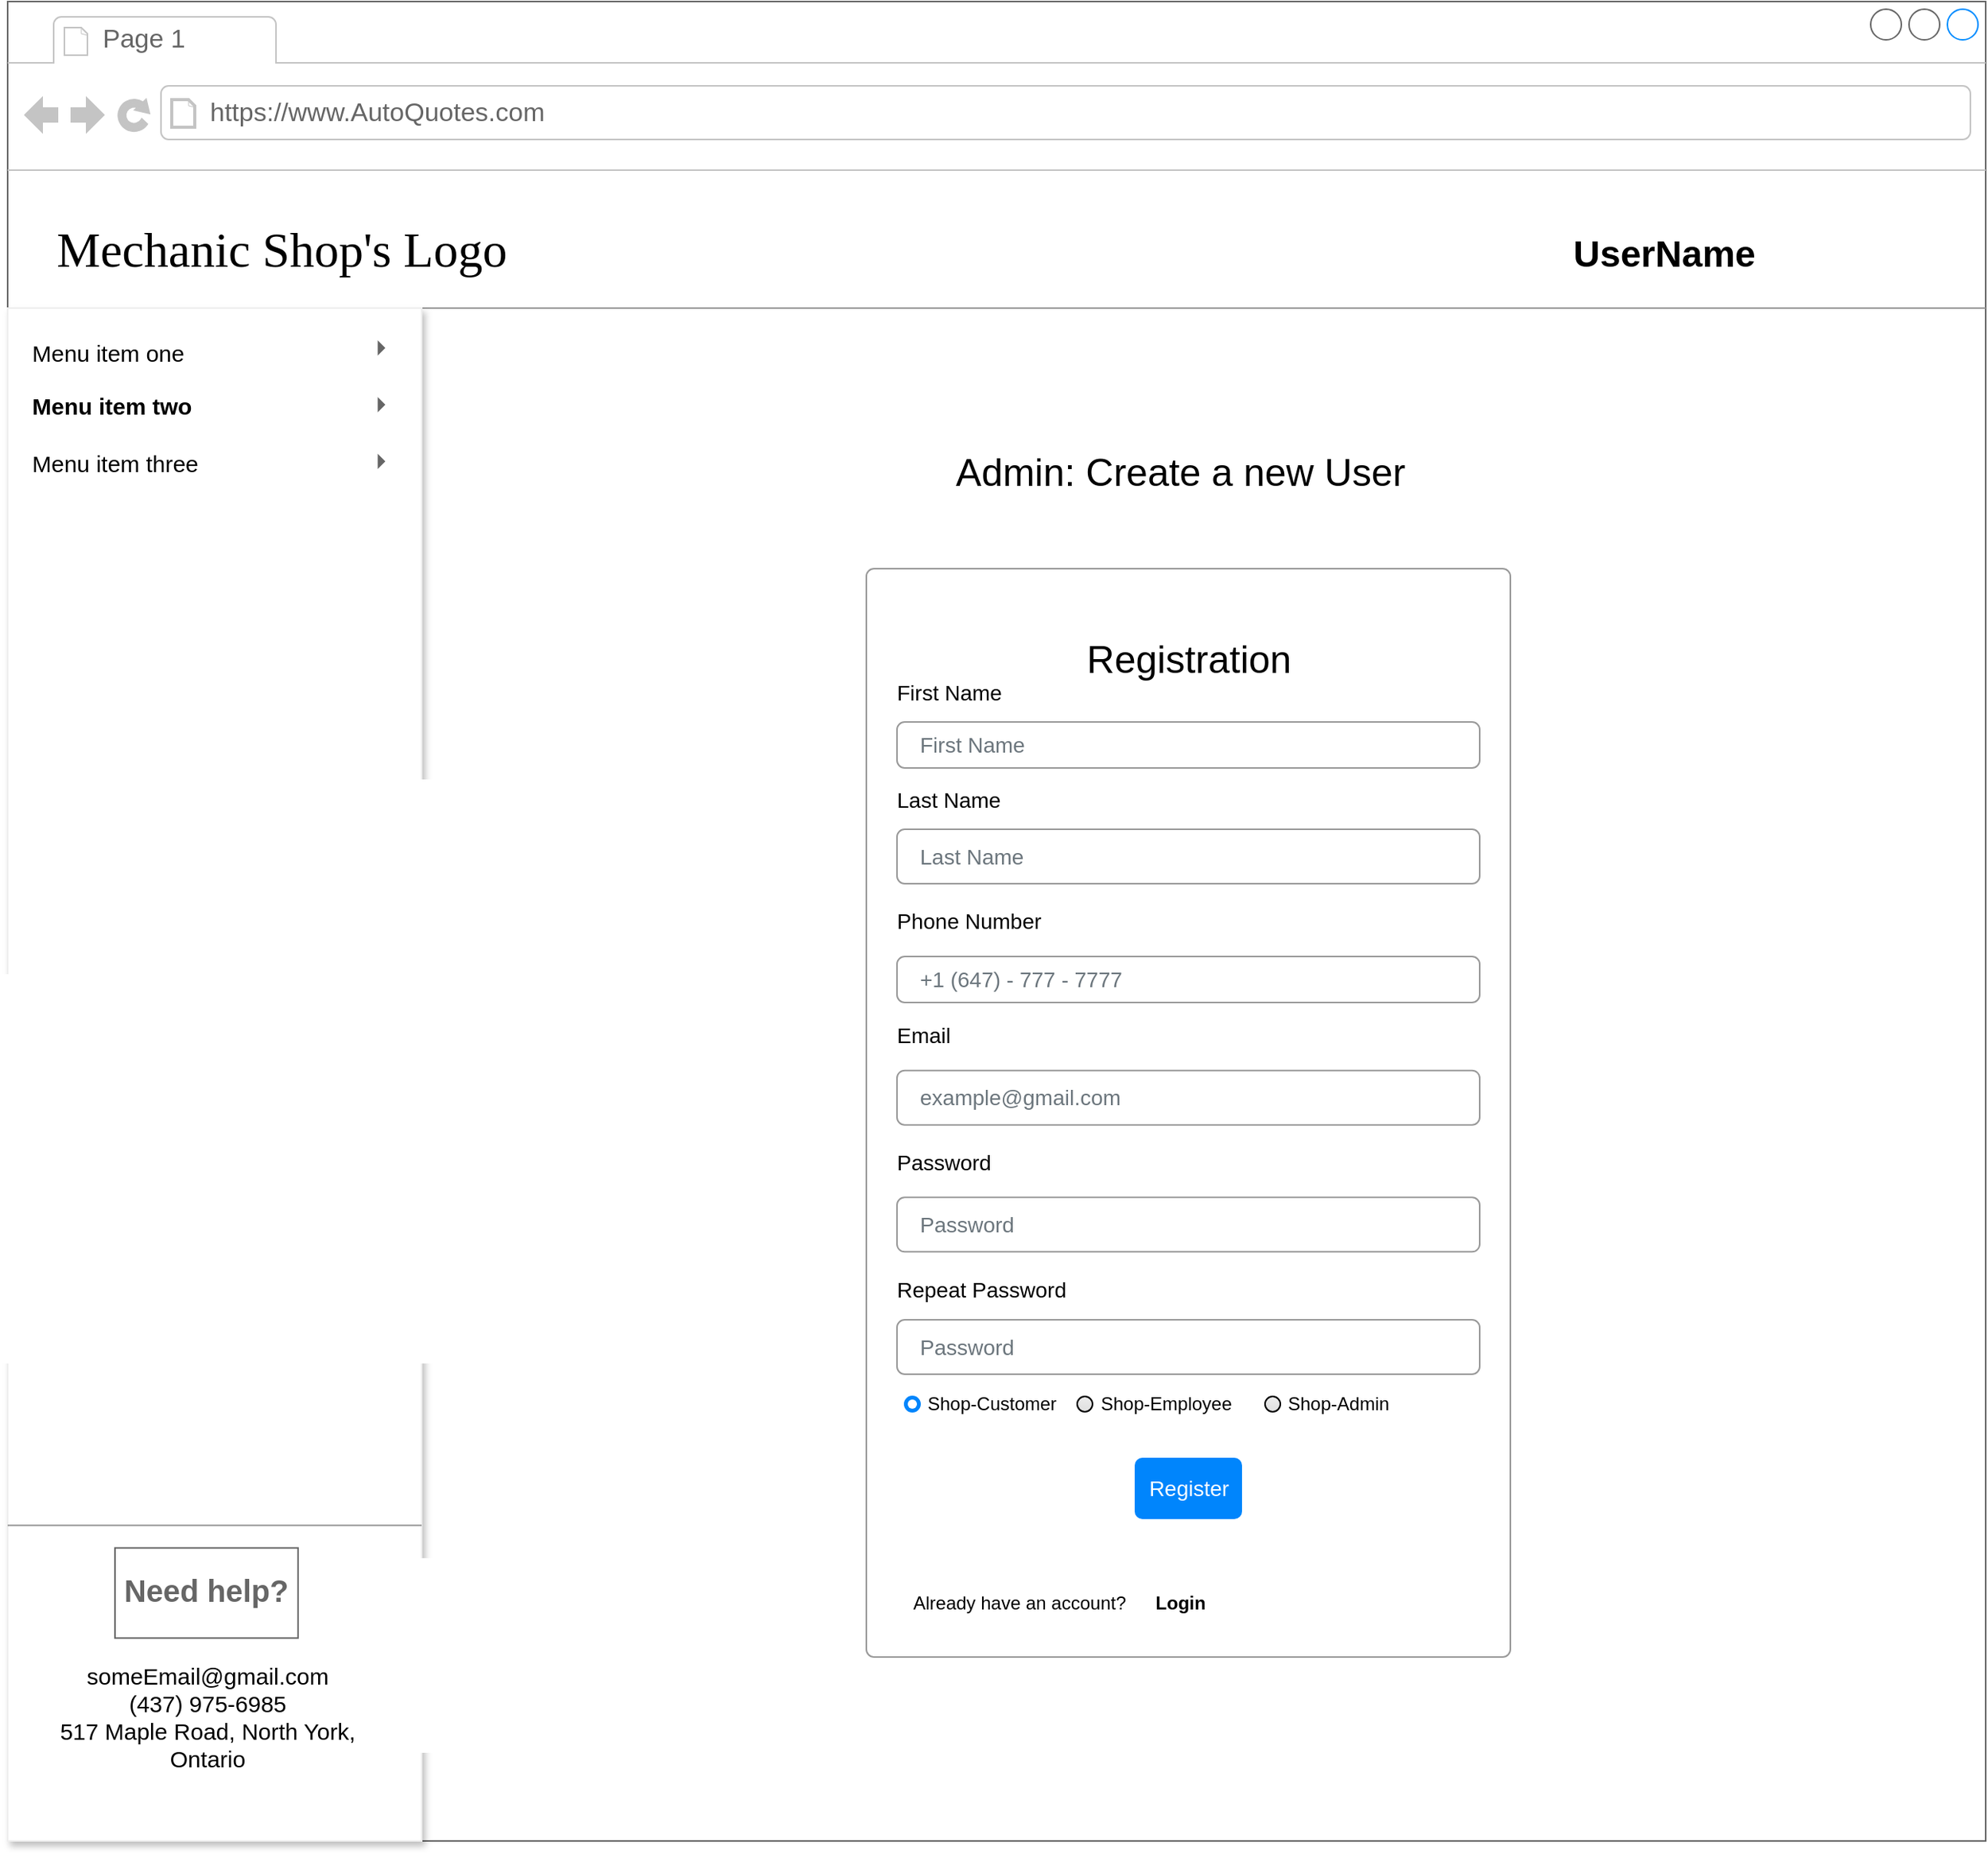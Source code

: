 <mxfile version="20.2.3" type="device"><diagram id="8bc7ihnS7ixDWToKhVMv" name="Page-2"><mxGraphModel dx="2068" dy="1282" grid="1" gridSize="10" guides="1" tooltips="1" connect="1" arrows="1" fold="1" page="1" pageScale="1" pageWidth="850" pageHeight="1100" math="0" shadow="0"><root><mxCell id="0"/><mxCell id="1" parent="0"/><mxCell id="CKVc_n_itszuE6fE_rhR-1" value="" style="strokeWidth=1;shadow=0;dashed=0;align=left;html=1;shape=mxgraph.mockup.containers.browserWindow;rSize=0;strokeColor=#666666;mainText=,;recursiveResize=0;rounded=0;labelBackgroundColor=none;fontFamily=Verdana;fontSize=12" vertex="1" parent="1"><mxGeometry x="30" y="20" width="1290" height="1200" as="geometry"/></mxCell><mxCell id="CKVc_n_itszuE6fE_rhR-2" value="Page 1" style="strokeWidth=1;shadow=0;dashed=0;align=center;html=1;shape=mxgraph.mockup.containers.anchor;fontSize=17;fontColor=#666666;align=left;" vertex="1" parent="CKVc_n_itszuE6fE_rhR-1"><mxGeometry x="60" y="12" width="110" height="26" as="geometry"/></mxCell><mxCell id="CKVc_n_itszuE6fE_rhR-3" value="https://www.AutoQuotes.com" style="strokeWidth=1;shadow=0;dashed=0;align=center;html=1;shape=mxgraph.mockup.containers.anchor;rSize=0;fontSize=17;fontColor=#666666;align=left;" vertex="1" parent="CKVc_n_itszuE6fE_rhR-1"><mxGeometry x="130" y="60" width="250" height="26" as="geometry"/></mxCell><mxCell id="CKVc_n_itszuE6fE_rhR-4" value="&lt;font style=&quot;font-size: 32px;&quot;&gt;Mechanic Shop's Logo&lt;/font&gt;" style="text;html=1;points=[];align=left;verticalAlign=top;spacingTop=-4;fontSize=30;fontFamily=Verdana" vertex="1" parent="CKVc_n_itszuE6fE_rhR-1"><mxGeometry x="30" y="140" width="340" height="50" as="geometry"/></mxCell><mxCell id="CKVc_n_itszuE6fE_rhR-5" value="" style="verticalLabelPosition=bottom;shadow=0;dashed=0;align=center;html=1;verticalAlign=top;strokeWidth=1;shape=mxgraph.mockup.markup.line;strokeColor=#999999;rounded=0;labelBackgroundColor=none;fillColor=#ffffff;fontFamily=Verdana;fontSize=12;fontColor=#000000;" vertex="1" parent="CKVc_n_itszuE6fE_rhR-1"><mxGeometry y="190" width="1290" height="20" as="geometry"/></mxCell><mxCell id="CKVc_n_itszuE6fE_rhR-6" value="" style="shape=image;html=1;verticalAlign=top;verticalLabelPosition=bottom;labelBackgroundColor=#ffffff;imageAspect=0;aspect=fixed;image=https://cdn3.iconfinder.com/data/icons/essential-rounded/64/Rounded-31-128.png" vertex="1" parent="CKVc_n_itszuE6fE_rhR-1"><mxGeometry x="1160" y="143" width="44" height="44" as="geometry"/></mxCell><mxCell id="CKVc_n_itszuE6fE_rhR-7" value="" style="shape=image;html=1;verticalAlign=top;verticalLabelPosition=bottom;labelBackgroundColor=#ffffff;imageAspect=0;aspect=fixed;image=https://cdn3.iconfinder.com/data/icons/user-interface-169/32/login-128.png" vertex="1" parent="CKVc_n_itszuE6fE_rhR-1"><mxGeometry x="1210" y="142.5" width="45" height="45" as="geometry"/></mxCell><mxCell id="CKVc_n_itszuE6fE_rhR-8" value="UserName" style="text;strokeColor=none;fillColor=none;html=1;fontSize=24;fontStyle=1;verticalAlign=middle;align=center;" vertex="1" parent="CKVc_n_itszuE6fE_rhR-1"><mxGeometry x="1020" y="145" width="120" height="40" as="geometry"/></mxCell><mxCell id="CKVc_n_itszuE6fE_rhR-9" value="" style="perimeter=none;dashed=0;shape=rect;fillColor=#ffffff;strokeColor=#eeeeee;shadow=1;" vertex="1" parent="CKVc_n_itszuE6fE_rhR-1"><mxGeometry y="200" width="270" height="1000" as="geometry"/></mxCell><mxCell id="CKVc_n_itszuE6fE_rhR-10" value="Menu item one" style="text;verticalAlign=top;fontSize=15;spacing=16;resizeWidth=1;" vertex="1" parent="CKVc_n_itszuE6fE_rhR-9"><mxGeometry width="268.312" height="42" relative="1" as="geometry"/></mxCell><mxCell id="CKVc_n_itszuE6fE_rhR-11" value="" style="perimeter=none;dashed=0;shape=mxgraph.gmdl.triangle;strokeColor=none;fillColor=#666666;direction=north;" vertex="1" parent="CKVc_n_itszuE6fE_rhR-10"><mxGeometry x="1" y="0.5" width="5" height="10" relative="1" as="geometry"><mxPoint x="-27" as="offset"/></mxGeometry></mxCell><mxCell id="CKVc_n_itszuE6fE_rhR-12" value="Menu item two" style="text;verticalAlign=middle;fontSize=15;spacing=16;resizeWidth=1;fontStyle=1" vertex="1" parent="CKVc_n_itszuE6fE_rhR-9"><mxGeometry width="268.312" height="42" relative="1" as="geometry"><mxPoint y="42" as="offset"/></mxGeometry></mxCell><mxCell id="CKVc_n_itszuE6fE_rhR-13" value="" style="perimeter=none;dashed=0;shape=mxgraph.gmdl.triangle;strokeColor=none;fillColor=#666666;direction=north;" vertex="1" parent="CKVc_n_itszuE6fE_rhR-12"><mxGeometry x="1" y="0.5" width="5" height="10" relative="1" as="geometry"><mxPoint x="-27" y="-5" as="offset"/></mxGeometry></mxCell><mxCell id="CKVc_n_itszuE6fE_rhR-14" value="Menu item three" style="text;verticalAlign=bottom;fontSize=15;spacing=16;resizeWidth=1;" vertex="1" parent="CKVc_n_itszuE6fE_rhR-9"><mxGeometry width="268.312" height="42" relative="1" as="geometry"><mxPoint y="84" as="offset"/></mxGeometry></mxCell><mxCell id="CKVc_n_itszuE6fE_rhR-15" value="" style="perimeter=none;dashed=0;shape=mxgraph.gmdl.triangle;strokeColor=none;fillColor=#666666;direction=north;" vertex="1" parent="CKVc_n_itszuE6fE_rhR-14"><mxGeometry x="1" y="0.5" width="5" height="10" relative="1" as="geometry"><mxPoint x="-27" y="-10" as="offset"/></mxGeometry></mxCell><mxCell id="CKVc_n_itszuE6fE_rhR-16" value="&lt;h3&gt;Need help?&lt;/h3&gt;" style="strokeWidth=1;shadow=0;dashed=0;align=center;html=1;shape=mxgraph.mockup.text.textBox;fontColor=#666666;align=left;fontSize=17;spacingLeft=4;spacingTop=-3;strokeColor=#666666;mainText=" vertex="1" parent="CKVc_n_itszuE6fE_rhR-9"><mxGeometry x="69.99" y="808.824" width="119.38" height="58.824" as="geometry"/></mxCell><mxCell id="CKVc_n_itszuE6fE_rhR-17" value="" style="verticalLabelPosition=bottom;shadow=0;dashed=0;align=center;html=1;verticalAlign=top;strokeWidth=1;shape=mxgraph.mockup.markup.line;strokeColor=#999999;rounded=0;labelBackgroundColor=none;fillColor=#ffffff;fontFamily=Verdana;fontSize=12;fontColor=#000000;" vertex="1" parent="CKVc_n_itszuE6fE_rhR-9"><mxGeometry y="779.412" width="270" height="29.412" as="geometry"/></mxCell><mxCell id="CKVc_n_itszuE6fE_rhR-18" value="&lt;div style=&quot;text-align: center;&quot;&gt;&lt;span style=&quot;font-size: 15px; background-color: initial;&quot;&gt;someEmail@gmail.com&lt;/span&gt;&lt;/div&gt;&lt;font style=&quot;font-size: 15px;&quot;&gt;&lt;div style=&quot;text-align: center;&quot;&gt;&lt;span style=&quot;background-color: initial;&quot;&gt;(437) 975-6985&lt;/span&gt;&lt;/div&gt;&lt;div style=&quot;text-align: center;&quot;&gt;&lt;span style=&quot;background-color: initial;&quot;&gt;517 Maple Road, North York, Ontario&lt;/span&gt;&lt;/div&gt;&lt;div style=&quot;text-align: center;&quot;&gt;&lt;br&gt;&lt;/div&gt;&lt;/font&gt;" style="text;spacingTop=-5;whiteSpace=wrap;html=1;align=left;fontSize=12;fontFamily=Helvetica;fillColor=none;strokeColor=none;" vertex="1" parent="CKVc_n_itszuE6fE_rhR-9"><mxGeometry x="19.998" y="882.353" width="219.375" height="88.235" as="geometry"/></mxCell><mxCell id="N7_IL3MZ-xyaPpY9lb1u-2" value="" style="html=1;shadow=0;dashed=0;shape=mxgraph.bootstrap.rrect;rSize=5;fillColor=#ffffff;strokeColor=#999999;" vertex="1" parent="CKVc_n_itszuE6fE_rhR-1"><mxGeometry x="560" y="370" width="420" height="710" as="geometry"/></mxCell><mxCell id="N7_IL3MZ-xyaPpY9lb1u-3" value="First Name" style="fillColor=none;strokeColor=none;align=left;spacing=20;fontSize=14;" vertex="1" parent="N7_IL3MZ-xyaPpY9lb1u-2"><mxGeometry width="220" height="40" relative="1" as="geometry"><mxPoint y="60" as="offset"/></mxGeometry></mxCell><mxCell id="N7_IL3MZ-xyaPpY9lb1u-4" value="First Name" style="html=1;shadow=0;dashed=0;shape=mxgraph.bootstrap.rrect;rSize=5;fillColor=none;strokeColor=#999999;align=left;spacing=15;fontSize=14;fontColor=#6C767D;" vertex="1" parent="N7_IL3MZ-xyaPpY9lb1u-2"><mxGeometry width="380" height="30" relative="1" as="geometry"><mxPoint x="20" y="100" as="offset"/></mxGeometry></mxCell><mxCell id="N7_IL3MZ-xyaPpY9lb1u-5" value="Last Name" style="fillColor=none;strokeColor=none;align=left;spacing=20;fontSize=14;" vertex="1" parent="N7_IL3MZ-xyaPpY9lb1u-2"><mxGeometry width="220" height="40" relative="1" as="geometry"><mxPoint y="130" as="offset"/></mxGeometry></mxCell><mxCell id="N7_IL3MZ-xyaPpY9lb1u-6" value="+1 (647) - 777 - 7777" style="html=1;shadow=0;dashed=0;shape=mxgraph.bootstrap.rrect;rSize=5;fillColor=none;strokeColor=#999999;align=left;spacing=15;fontSize=14;fontColor=#6C767D;" vertex="1" parent="N7_IL3MZ-xyaPpY9lb1u-2"><mxGeometry width="380" height="30" relative="1" as="geometry"><mxPoint x="20" y="253" as="offset"/></mxGeometry></mxCell><mxCell id="N7_IL3MZ-xyaPpY9lb1u-7" value="Register" style="html=1;shadow=0;dashed=0;shape=mxgraph.bootstrap.rrect;rSize=5;fillColor=#0085FC;strokeColor=none;align=center;fontSize=14;fontColor=#FFFFFF;" vertex="1" parent="N7_IL3MZ-xyaPpY9lb1u-2"><mxGeometry width="70" height="40" relative="1" as="geometry"><mxPoint x="175" y="580" as="offset"/></mxGeometry></mxCell><mxCell id="N7_IL3MZ-xyaPpY9lb1u-8" value="&lt;font style=&quot;font-size: 25px;&quot;&gt;Registration&lt;/font&gt;" style="text;html=1;strokeColor=none;fillColor=none;align=center;verticalAlign=middle;whiteSpace=wrap;rounded=0;" vertex="1" parent="N7_IL3MZ-xyaPpY9lb1u-2"><mxGeometry x="137.5" y="33.023" width="145" height="49.535" as="geometry"/></mxCell><mxCell id="N7_IL3MZ-xyaPpY9lb1u-9" value="Last Name" style="html=1;shadow=0;dashed=0;shape=mxgraph.bootstrap.rrect;rSize=5;fillColor=none;strokeColor=#999999;align=left;spacing=15;fontSize=14;fontColor=#6C767D;" vertex="1" parent="N7_IL3MZ-xyaPpY9lb1u-2"><mxGeometry x="20" y="169.997" width="380" height="35.5" as="geometry"/></mxCell><mxCell id="N7_IL3MZ-xyaPpY9lb1u-10" value="Phone Number" style="fillColor=none;strokeColor=none;align=left;spacing=20;fontSize=14;" vertex="1" parent="N7_IL3MZ-xyaPpY9lb1u-2"><mxGeometry y="205.497" width="220" height="47.333" as="geometry"/></mxCell><mxCell id="N7_IL3MZ-xyaPpY9lb1u-11" value="Email" style="fillColor=none;strokeColor=none;align=left;spacing=20;fontSize=14;" vertex="1" parent="N7_IL3MZ-xyaPpY9lb1u-2"><mxGeometry y="280" width="220" height="47.333" as="geometry"/></mxCell><mxCell id="N7_IL3MZ-xyaPpY9lb1u-12" value="example@gmail.com" style="html=1;shadow=0;dashed=0;shape=mxgraph.bootstrap.rrect;rSize=5;fillColor=none;strokeColor=#999999;align=left;spacing=15;fontSize=14;fontColor=#6C767D;" vertex="1" parent="N7_IL3MZ-xyaPpY9lb1u-2"><mxGeometry x="20" y="327.333" width="380" height="35.5" as="geometry"/></mxCell><mxCell id="N7_IL3MZ-xyaPpY9lb1u-13" value="Password" style="fillColor=none;strokeColor=none;align=left;spacing=20;fontSize=14;" vertex="1" parent="N7_IL3MZ-xyaPpY9lb1u-2"><mxGeometry y="362.833" width="220" height="47.333" as="geometry"/></mxCell><mxCell id="N7_IL3MZ-xyaPpY9lb1u-14" value="Password" style="html=1;shadow=0;dashed=0;shape=mxgraph.bootstrap.rrect;rSize=5;fillColor=none;strokeColor=#999999;align=left;spacing=15;fontSize=14;fontColor=#6C767D;" vertex="1" parent="N7_IL3MZ-xyaPpY9lb1u-2"><mxGeometry x="20" y="410.167" width="380" height="35.5" as="geometry"/></mxCell><mxCell id="N7_IL3MZ-xyaPpY9lb1u-15" value="Repeat Password" style="fillColor=none;strokeColor=none;align=left;spacing=20;fontSize=14;" vertex="1" parent="N7_IL3MZ-xyaPpY9lb1u-2"><mxGeometry y="445.663" width="220" height="47.333" as="geometry"/></mxCell><mxCell id="N7_IL3MZ-xyaPpY9lb1u-16" value="Password" style="html=1;shadow=0;dashed=0;shape=mxgraph.bootstrap.rrect;rSize=5;fillColor=none;strokeColor=#999999;align=left;spacing=15;fontSize=14;fontColor=#6C767D;" vertex="1" parent="N7_IL3MZ-xyaPpY9lb1u-2"><mxGeometry x="20" y="489.997" width="380" height="35.5" as="geometry"/></mxCell><mxCell id="N7_IL3MZ-xyaPpY9lb1u-17" value="Already have an account?" style="text;html=1;strokeColor=none;fillColor=none;align=center;verticalAlign=middle;whiteSpace=wrap;rounded=0;" vertex="1" parent="N7_IL3MZ-xyaPpY9lb1u-2"><mxGeometry x="15" y="660" width="170" height="30" as="geometry"/></mxCell><mxCell id="N7_IL3MZ-xyaPpY9lb1u-18" value="&lt;b&gt;Login&lt;/b&gt;" style="text;html=1;strokeColor=none;fillColor=none;align=center;verticalAlign=middle;whiteSpace=wrap;rounded=0;" vertex="1" parent="N7_IL3MZ-xyaPpY9lb1u-2"><mxGeometry x="175" y="660" width="60" height="30" as="geometry"/></mxCell><mxCell id="N7_IL3MZ-xyaPpY9lb1u-19" value="Shop-Customer" style="html=1;shadow=0;dashed=0;shape=mxgraph.bootstrap.radioButton2;labelPosition=right;verticalLabelPosition=middle;align=left;verticalAlign=middle;gradientColor=#DEDEDE;fillColor=#EDEDED;checked=1;spacing=5;checkedFill=#0085FC;checkedStroke=#ffffff;sketch=0;" vertex="1" parent="N7_IL3MZ-xyaPpY9lb1u-2"><mxGeometry x="25" y="540" width="10" height="10" as="geometry"/></mxCell><mxCell id="N7_IL3MZ-xyaPpY9lb1u-20" value="Shop-Employee" style="html=1;shadow=0;dashed=0;shape=mxgraph.bootstrap.radioButton2;labelPosition=right;verticalLabelPosition=middle;align=left;verticalAlign=middle;gradientColor=#DEDEDE;fillColor=#EDEDED;checked=0;spacing=5;checkedFill=#0085FC;checkedStroke=#ffffff;sketch=0;" vertex="1" parent="N7_IL3MZ-xyaPpY9lb1u-2"><mxGeometry x="137.5" y="540" width="10" height="10" as="geometry"/></mxCell><mxCell id="N7_IL3MZ-xyaPpY9lb1u-21" value="Shop-Admin" style="html=1;shadow=0;dashed=0;shape=mxgraph.bootstrap.radioButton2;labelPosition=right;verticalLabelPosition=middle;align=left;verticalAlign=middle;gradientColor=#DEDEDE;fillColor=#EDEDED;checked=0;spacing=5;checkedFill=#0085FC;checkedStroke=#ffffff;sketch=0;" vertex="1" parent="N7_IL3MZ-xyaPpY9lb1u-2"><mxGeometry x="260" y="540" width="10" height="10" as="geometry"/></mxCell><mxCell id="N7_IL3MZ-xyaPpY9lb1u-1" value="&lt;font style=&quot;font-size: 25px;&quot;&gt;Admin: Create a new User&lt;/font&gt;" style="text;html=1;strokeColor=none;fillColor=none;align=center;verticalAlign=middle;whiteSpace=wrap;rounded=0;" vertex="1" parent="CKVc_n_itszuE6fE_rhR-1"><mxGeometry x="590" y="290" width="350" height="31.4" as="geometry"/></mxCell></root></mxGraphModel></diagram></mxfile>